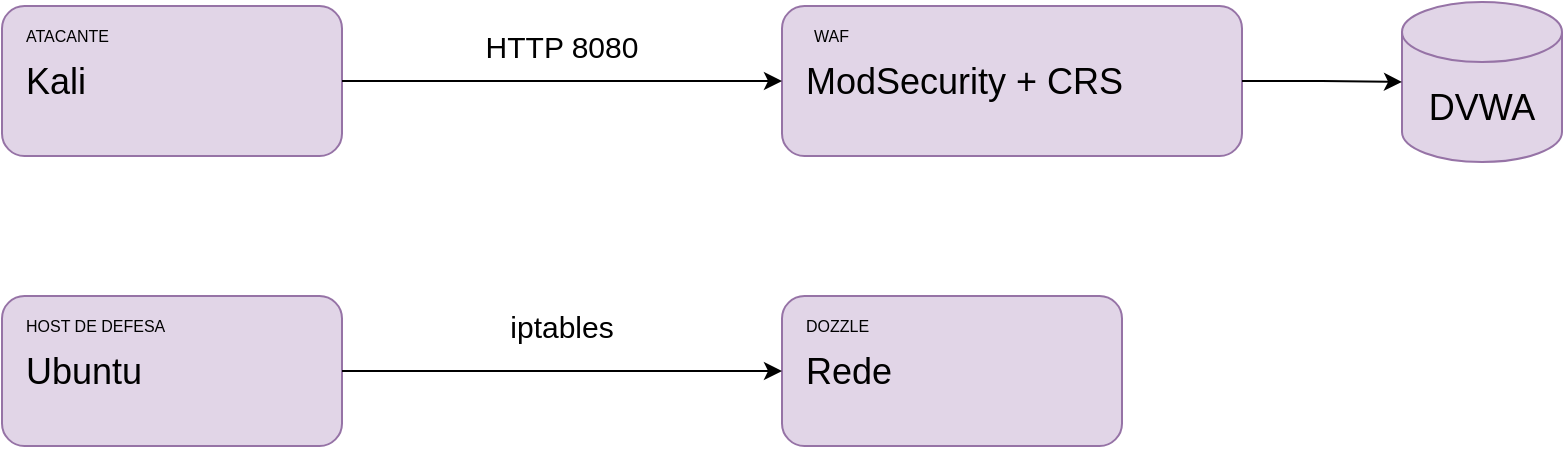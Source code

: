 <mxfile version="28.0.6">
  <diagram name="Página-1" id="5fL7DuZ7xROoDNDkCc9u">
    <mxGraphModel dx="951" dy="495" grid="1" gridSize="10" guides="1" tooltips="1" connect="1" arrows="1" fold="1" page="1" pageScale="1" pageWidth="1920" pageHeight="1200" math="0" shadow="0">
      <root>
        <mxCell id="0" />
        <mxCell id="1" parent="0" />
        <mxCell id="3UUwGeTSqW3tqwYvsyG7-1" value="&lt;font style=&quot;font-size: 18px;&quot;&gt;DVWA&lt;/font&gt;" style="shape=cylinder3;whiteSpace=wrap;html=1;boundedLbl=1;backgroundOutline=1;size=15;fillColor=#e1d5e7;strokeColor=#9673a6;" parent="1" vertex="1">
          <mxGeometry x="910" y="273" width="80" height="80" as="geometry" />
        </mxCell>
        <mxCell id="3UUwGeTSqW3tqwYvsyG7-6" value="" style="group" parent="1" vertex="1" connectable="0">
          <mxGeometry x="210" y="275" width="170" height="75" as="geometry" />
        </mxCell>
        <mxCell id="3UUwGeTSqW3tqwYvsyG7-3" value="&lt;font style=&quot;font-size: 18px;&quot;&gt;Kali&lt;/font&gt;" style="rounded=1;whiteSpace=wrap;html=1;fillColor=#e1d5e7;strokeColor=#9673a6;align=left;spacingLeft=10;" parent="3UUwGeTSqW3tqwYvsyG7-6" vertex="1">
          <mxGeometry width="170" height="75" as="geometry" />
        </mxCell>
        <mxCell id="3UUwGeTSqW3tqwYvsyG7-4" value="ATACANTE" style="text;html=1;align=left;verticalAlign=middle;whiteSpace=wrap;rounded=0;fontSize=8;" parent="3UUwGeTSqW3tqwYvsyG7-6" vertex="1">
          <mxGeometry x="10" width="50" height="30" as="geometry" />
        </mxCell>
        <mxCell id="3UUwGeTSqW3tqwYvsyG7-7" value="" style="group" parent="1" vertex="1" connectable="0">
          <mxGeometry x="600" y="275" width="230" height="75" as="geometry" />
        </mxCell>
        <mxCell id="3UUwGeTSqW3tqwYvsyG7-8" value="&lt;font style=&quot;font-size: 18px;&quot;&gt;ModSecurity + CRS&lt;/font&gt;" style="rounded=1;whiteSpace=wrap;html=1;fillColor=#e1d5e7;strokeColor=#9673a6;align=left;spacingLeft=10;" parent="3UUwGeTSqW3tqwYvsyG7-7" vertex="1">
          <mxGeometry width="230.0" height="75" as="geometry" />
        </mxCell>
        <mxCell id="3UUwGeTSqW3tqwYvsyG7-9" value="WAF" style="text;html=1;align=left;verticalAlign=middle;whiteSpace=wrap;rounded=0;fontSize=8;" parent="3UUwGeTSqW3tqwYvsyG7-7" vertex="1">
          <mxGeometry x="13.529" width="67.647" height="30" as="geometry" />
        </mxCell>
        <mxCell id="3UUwGeTSqW3tqwYvsyG7-11" value="" style="group" parent="1" vertex="1" connectable="0">
          <mxGeometry x="600" y="420" width="170" height="75" as="geometry" />
        </mxCell>
        <mxCell id="3UUwGeTSqW3tqwYvsyG7-12" value="&lt;font style=&quot;font-size: 18px;&quot;&gt;Rede&lt;/font&gt;" style="rounded=1;whiteSpace=wrap;html=1;fillColor=#e1d5e7;strokeColor=#9673a6;align=left;spacingLeft=10;" parent="3UUwGeTSqW3tqwYvsyG7-11" vertex="1">
          <mxGeometry width="170" height="75" as="geometry" />
        </mxCell>
        <mxCell id="3UUwGeTSqW3tqwYvsyG7-13" value="DOZZLE" style="text;html=1;align=left;verticalAlign=middle;whiteSpace=wrap;rounded=0;fontSize=8;" parent="3UUwGeTSqW3tqwYvsyG7-11" vertex="1">
          <mxGeometry x="10" width="50" height="30" as="geometry" />
        </mxCell>
        <mxCell id="3UUwGeTSqW3tqwYvsyG7-14" value="" style="group" parent="1" vertex="1" connectable="0">
          <mxGeometry x="210" y="420" width="170" height="75" as="geometry" />
        </mxCell>
        <mxCell id="3UUwGeTSqW3tqwYvsyG7-15" value="&lt;font style=&quot;font-size: 18px;&quot;&gt;Ubuntu&lt;/font&gt;" style="rounded=1;whiteSpace=wrap;html=1;fillColor=#e1d5e7;strokeColor=#9673a6;align=left;spacingLeft=10;" parent="3UUwGeTSqW3tqwYvsyG7-14" vertex="1">
          <mxGeometry width="170" height="75" as="geometry" />
        </mxCell>
        <mxCell id="3UUwGeTSqW3tqwYvsyG7-16" value="HOST DE DEFESA" style="text;html=1;align=left;verticalAlign=middle;whiteSpace=wrap;rounded=0;fontSize=8;" parent="3UUwGeTSqW3tqwYvsyG7-14" vertex="1">
          <mxGeometry x="10" width="90" height="30" as="geometry" />
        </mxCell>
        <mxCell id="3UUwGeTSqW3tqwYvsyG7-17" value="HTTP 8080" style="text;html=1;align=center;verticalAlign=middle;whiteSpace=wrap;rounded=0;fontSize=15;" parent="1" vertex="1">
          <mxGeometry x="450" y="280" width="80" height="30" as="geometry" />
        </mxCell>
        <mxCell id="3UUwGeTSqW3tqwYvsyG7-19" style="edgeStyle=orthogonalEdgeStyle;rounded=0;orthogonalLoop=1;jettySize=auto;html=1;entryX=0;entryY=0.5;entryDx=0;entryDy=0;" parent="1" source="3UUwGeTSqW3tqwYvsyG7-3" target="3UUwGeTSqW3tqwYvsyG7-8" edge="1">
          <mxGeometry relative="1" as="geometry" />
        </mxCell>
        <mxCell id="3UUwGeTSqW3tqwYvsyG7-20" style="edgeStyle=orthogonalEdgeStyle;rounded=0;orthogonalLoop=1;jettySize=auto;html=1;entryX=0;entryY=0.5;entryDx=0;entryDy=0;entryPerimeter=0;" parent="1" source="3UUwGeTSqW3tqwYvsyG7-8" target="3UUwGeTSqW3tqwYvsyG7-1" edge="1">
          <mxGeometry relative="1" as="geometry" />
        </mxCell>
        <mxCell id="3UUwGeTSqW3tqwYvsyG7-21" style="edgeStyle=orthogonalEdgeStyle;rounded=0;orthogonalLoop=1;jettySize=auto;html=1;entryX=0;entryY=0.5;entryDx=0;entryDy=0;" parent="1" source="3UUwGeTSqW3tqwYvsyG7-15" target="3UUwGeTSqW3tqwYvsyG7-12" edge="1">
          <mxGeometry relative="1" as="geometry" />
        </mxCell>
        <mxCell id="3UUwGeTSqW3tqwYvsyG7-22" value="iptables" style="text;html=1;align=center;verticalAlign=middle;whiteSpace=wrap;rounded=0;fontSize=15;" parent="1" vertex="1">
          <mxGeometry x="450" y="420" width="80" height="30" as="geometry" />
        </mxCell>
      </root>
    </mxGraphModel>
  </diagram>
</mxfile>
